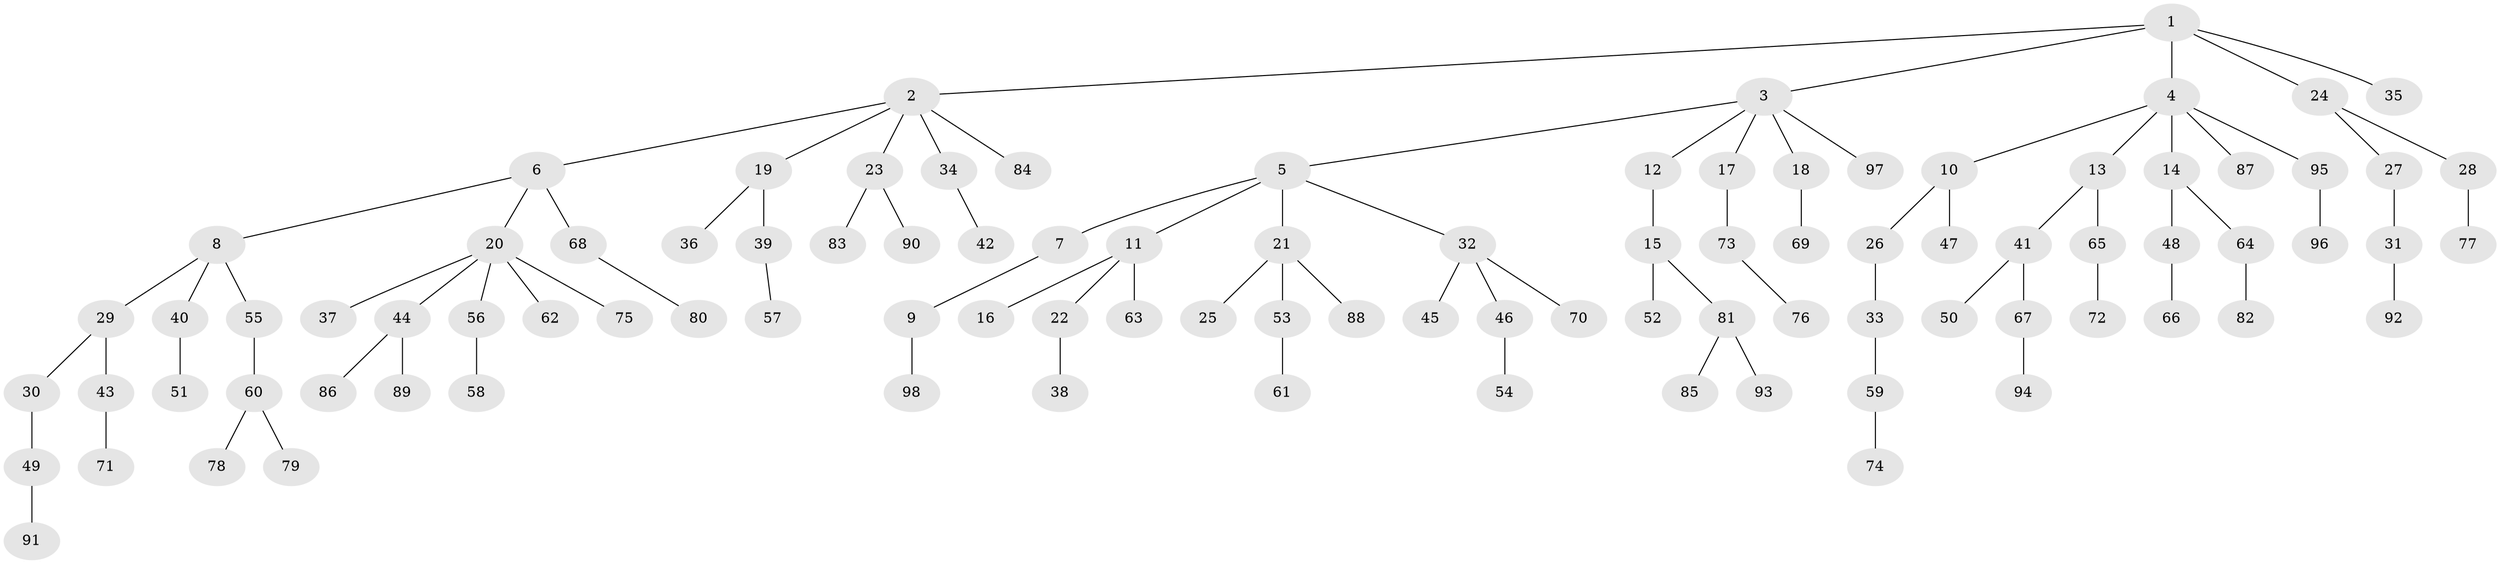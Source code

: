 // coarse degree distribution, {9: 0.02040816326530612, 8: 0.04081632653061224, 4: 0.04081632653061224, 2: 0.1836734693877551, 3: 0.10204081632653061, 1: 0.6122448979591837}
// Generated by graph-tools (version 1.1) at 2025/19/03/04/25 18:19:15]
// undirected, 98 vertices, 97 edges
graph export_dot {
graph [start="1"]
  node [color=gray90,style=filled];
  1;
  2;
  3;
  4;
  5;
  6;
  7;
  8;
  9;
  10;
  11;
  12;
  13;
  14;
  15;
  16;
  17;
  18;
  19;
  20;
  21;
  22;
  23;
  24;
  25;
  26;
  27;
  28;
  29;
  30;
  31;
  32;
  33;
  34;
  35;
  36;
  37;
  38;
  39;
  40;
  41;
  42;
  43;
  44;
  45;
  46;
  47;
  48;
  49;
  50;
  51;
  52;
  53;
  54;
  55;
  56;
  57;
  58;
  59;
  60;
  61;
  62;
  63;
  64;
  65;
  66;
  67;
  68;
  69;
  70;
  71;
  72;
  73;
  74;
  75;
  76;
  77;
  78;
  79;
  80;
  81;
  82;
  83;
  84;
  85;
  86;
  87;
  88;
  89;
  90;
  91;
  92;
  93;
  94;
  95;
  96;
  97;
  98;
  1 -- 2;
  1 -- 3;
  1 -- 4;
  1 -- 24;
  1 -- 35;
  2 -- 6;
  2 -- 19;
  2 -- 23;
  2 -- 34;
  2 -- 84;
  3 -- 5;
  3 -- 12;
  3 -- 17;
  3 -- 18;
  3 -- 97;
  4 -- 10;
  4 -- 13;
  4 -- 14;
  4 -- 87;
  4 -- 95;
  5 -- 7;
  5 -- 11;
  5 -- 21;
  5 -- 32;
  6 -- 8;
  6 -- 20;
  6 -- 68;
  7 -- 9;
  8 -- 29;
  8 -- 40;
  8 -- 55;
  9 -- 98;
  10 -- 26;
  10 -- 47;
  11 -- 16;
  11 -- 22;
  11 -- 63;
  12 -- 15;
  13 -- 41;
  13 -- 65;
  14 -- 48;
  14 -- 64;
  15 -- 52;
  15 -- 81;
  17 -- 73;
  18 -- 69;
  19 -- 36;
  19 -- 39;
  20 -- 37;
  20 -- 44;
  20 -- 56;
  20 -- 62;
  20 -- 75;
  21 -- 25;
  21 -- 53;
  21 -- 88;
  22 -- 38;
  23 -- 83;
  23 -- 90;
  24 -- 27;
  24 -- 28;
  26 -- 33;
  27 -- 31;
  28 -- 77;
  29 -- 30;
  29 -- 43;
  30 -- 49;
  31 -- 92;
  32 -- 45;
  32 -- 46;
  32 -- 70;
  33 -- 59;
  34 -- 42;
  39 -- 57;
  40 -- 51;
  41 -- 50;
  41 -- 67;
  43 -- 71;
  44 -- 86;
  44 -- 89;
  46 -- 54;
  48 -- 66;
  49 -- 91;
  53 -- 61;
  55 -- 60;
  56 -- 58;
  59 -- 74;
  60 -- 78;
  60 -- 79;
  64 -- 82;
  65 -- 72;
  67 -- 94;
  68 -- 80;
  73 -- 76;
  81 -- 85;
  81 -- 93;
  95 -- 96;
}
